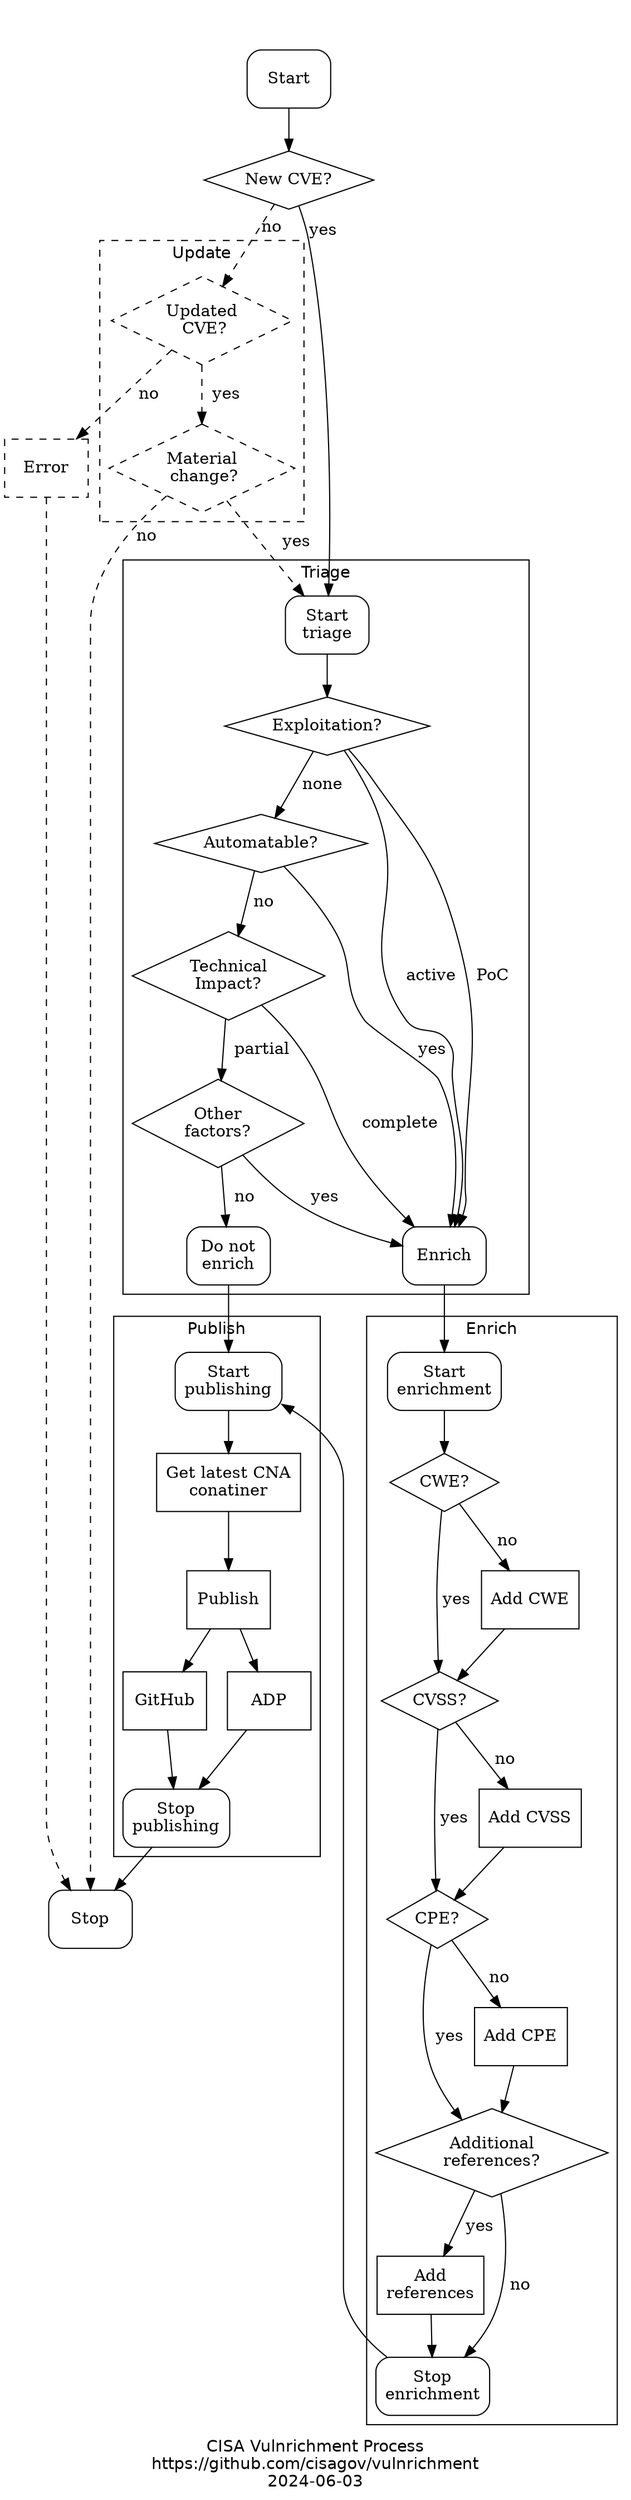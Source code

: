digraph vulnrichment {

	label = "CISA Vulnrichment Process\nhttps://github.com/cisagov/vulnrichment\n2024-06-03"
	layout="dot"
	fontname="helvetica"
	ordering="out"
	#size="6.5,9";
	#ratio="compress"
	#concentrate="true"
	node [width=1 height=0.7]

	"start" [label="Start" shape="box" style="rounded"]
	"stop" [label="Stop" shape="box" style="rounded"]
	"new" [label="New CVE?" shape="diamond"]
	"update" [label="Updated\n CVE?" shape="diamond" style="dashed"]
	"redo" [label="Material\n change?" shape="diamond" style="dashed"]
	"exploitation" [label="Exploitation?" shape="diamond"]
	"technical_impact" [label="Technical\nImpact?" shape="diamond"]
	"automatable" [label="Automatable?" shape="diamond"]
	"cwe" [label="CWE?" shape="diamond"]
	"cvss" [label="CVSS?" shape="diamond"]
	"cpe" [label="CPE?" shape="diamond"]
	"references" [label="Additional\nreferences?" shape="diamond"]
	"do_cwe" [label="Add CWE" shape="box"]
	"do_cvss" [label="Add CVSS" shape="box"]
	"do_cpe" [label="Add CPE" shape="box"]
	"do_references" [label="Add\nreferences" shape="box"]
	"github" [label="GitHub" shape="box"]
	"adp" [label="ADP" shape="box"]
	"publish" [label="Publish" shape="box"]
	"cna" [label="Get latest CNA\nconatiner" shape="box"]
	"other" [label="Other\nfactors?" shape="diamond"]
	"error" [label="Error" shape="box" style="dashed"]

	redo -> stop [taillabel=" no" style="dashed" labelangle="19" labeldistance="4"]
	update -> error [label=" no" style="dashed"]
	error -> stop [style="dashed"]
	publish_stop -> stop

	subgraph cluster_new {
		label = "New"
		start -> new
		#peripheries=0
		style=invis
	}

	# add KEV

	# add noinfo

	subgraph cluster_triage {
		label = "Triage\r"
		"triage_start" [label="Start\ntriage" shape="box" style="rounded"]
		"triage_enrich" [label="Enrich" shape="box" style="rounded"]
		"triage_skip" [label="Do not\nenrich" shape="box" style="rounded"]
		new -> triage_start [weight="" taillabel="yes" labelangle="26" labeldistance="3"]
		triage_start -> exploitation [weight="10"]
		exploitation -> automatable [label=" none"]
		automatable -> technical_impact [label=" no"]
		technical_impact -> triage_enrich [label="complete"]
		exploitation -> triage_enrich [label="active"]
		exploitation -> triage_enrich [label=" PoC"]
		automatable -> triage_enrich [label=" yes"]
		technical_impact -> other [label="  partial"]
		other -> triage_skip [label="  no"]
		other -> triage_enrich [label="  yes"]
	}

	subgraph cluster_update {
		graph [style="dashed"]
		label = "Update"
		new -> update [taillabel="no" style="dashed" weight="" labelangle="26" labeldistance="2"]
		update -> redo [label="  yes" style="dashed"]
		#redo -> triage_start [taillabel=" yes" style="dashed" labelangle="30" labeldistance="2"]
		redo -> triage_start [label="   yes" style="dashed"]
	}

	subgraph cluster_publish {
		label = "Publish"
		"publish_start" [label="Start\npublishing" shape="box" style="rounded"]
		"publish_stop" [label="Stop\npublishing" shape="box" style="rounded"]
		cna -> publish
		publish -> github
		publish -> adp
		triage_skip -> publish_start [weight="10"]
		publish_start -> cna
		github -> publish_stop
		adp -> publish_stop
	}

	subgraph cluster_enrich {
		label = "Enrich"
		"enrich_start" [label="Start\nenrichment" shape="box" style="rounded"]
		"enrich_stop" [label="Stop\nenrichment" shape="box" style="rounded"]
		triage_enrich -> enrich_start
		enrich_start -> cwe
		cwe -> cvss [label=" yes"]
		cwe -> do_cwe [label=" no"]
		do_cwe -> cvss
		cvss -> cpe [label=" yes"]
		cvss -> do_cvss [label=" no"]
		do_cvss -> cpe
		cpe -> references [label=" yes"]
		cpe -> do_cpe [label=" no"]
		do_cpe -> references
		references -> do_references [label=" yes"]
		references -> enrich_stop [label=" no"]
		do_references -> enrich_stop
		enrich_stop -> publish_start
	}

}
